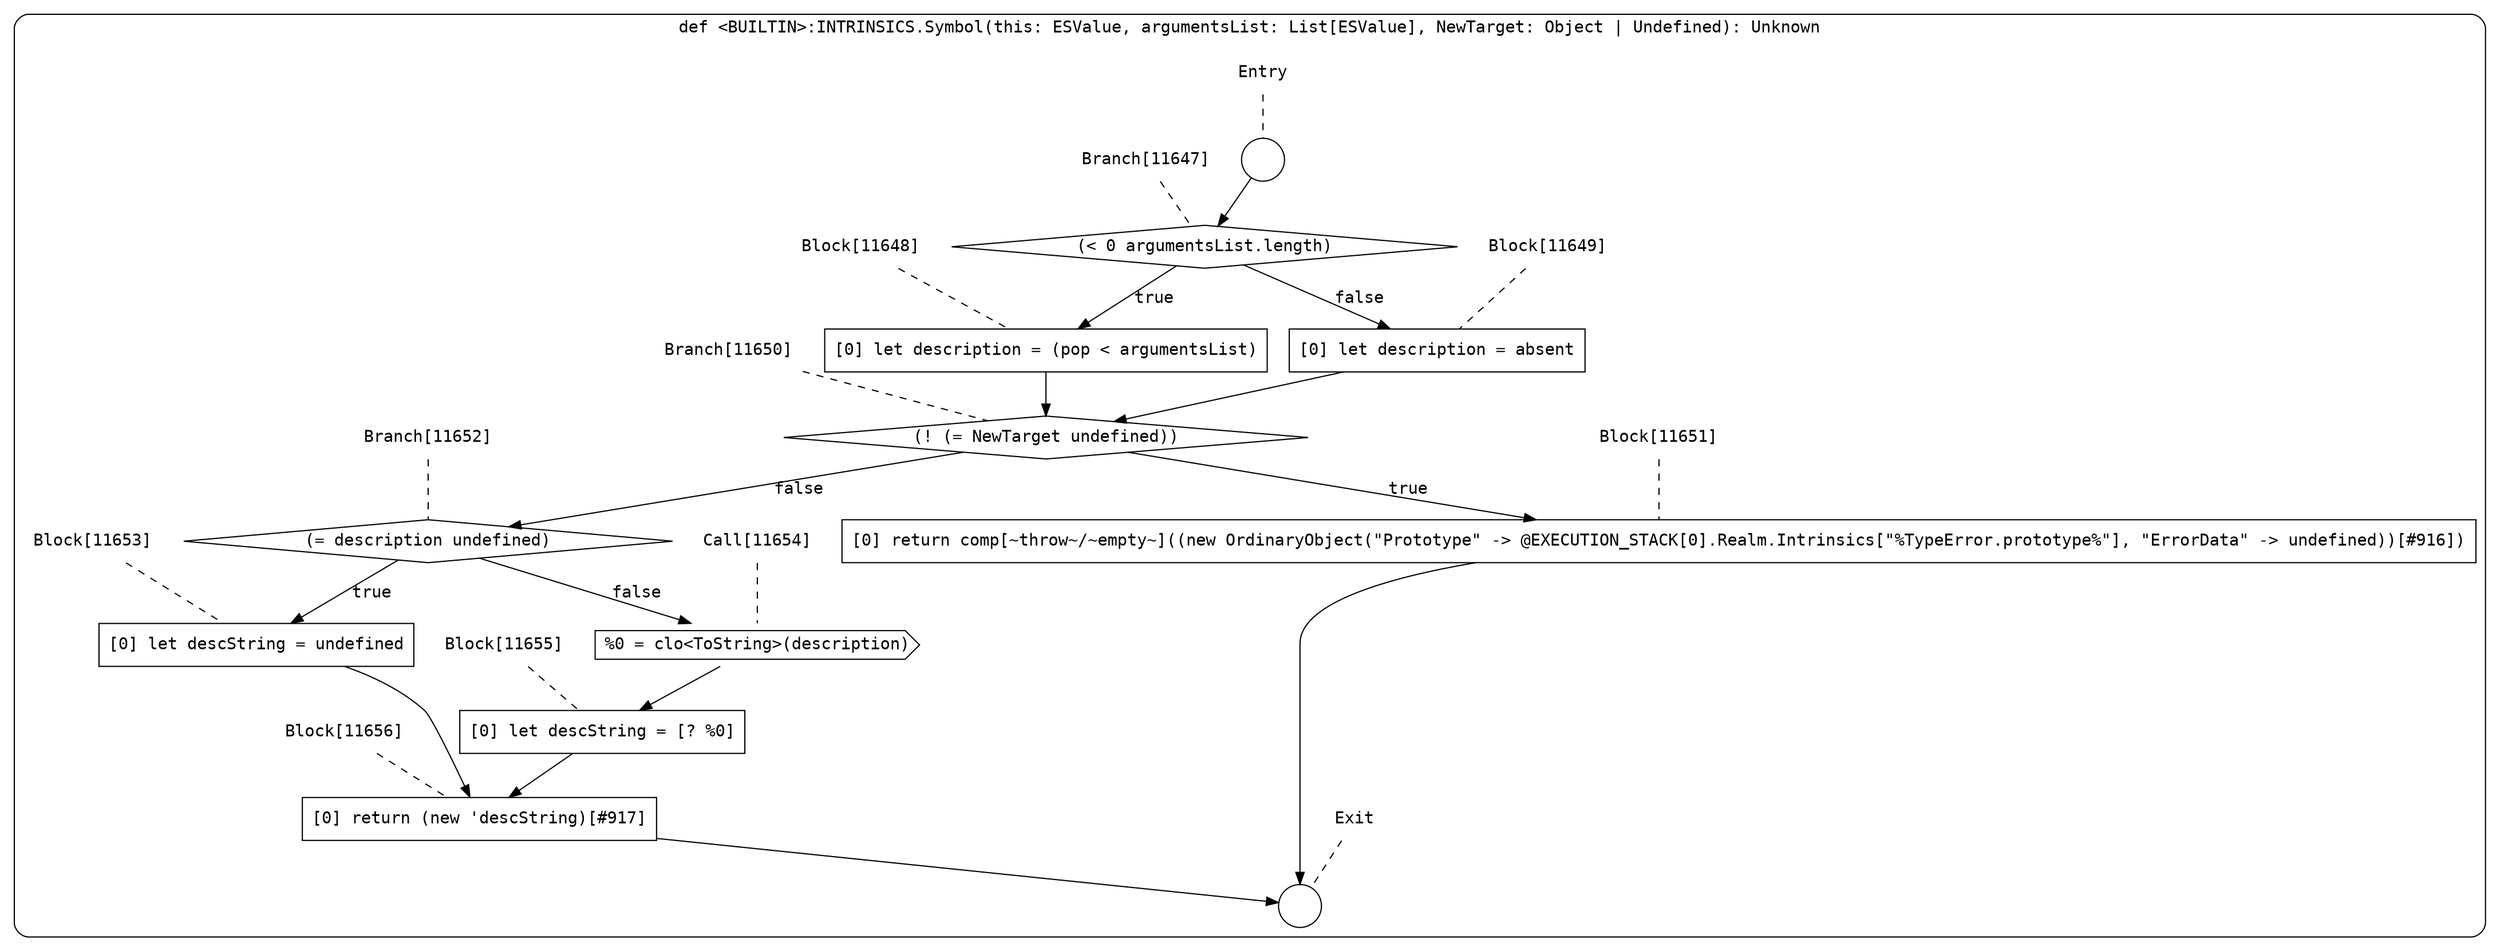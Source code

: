 digraph {
  graph [fontname = "Consolas"]
  node [fontname = "Consolas"]
  edge [fontname = "Consolas"]
  subgraph cluster2044 {
    label = "def <BUILTIN>:INTRINSICS.Symbol(this: ESValue, argumentsList: List[ESValue], NewTarget: Object | Undefined): Unknown"
    style = rounded
    cluster2044_entry_name [shape=none, label=<<font color="black">Entry</font>>]
    cluster2044_entry_name -> cluster2044_entry [arrowhead=none, color="black", style=dashed]
    cluster2044_entry [shape=circle label=" " color="black" fillcolor="white" style=filled]
    cluster2044_entry -> node11647 [color="black"]
    cluster2044_exit_name [shape=none, label=<<font color="black">Exit</font>>]
    cluster2044_exit_name -> cluster2044_exit [arrowhead=none, color="black", style=dashed]
    cluster2044_exit [shape=circle label=" " color="black" fillcolor="white" style=filled]
    node11647_name [shape=none, label=<<font color="black">Branch[11647]</font>>]
    node11647_name -> node11647 [arrowhead=none, color="black", style=dashed]
    node11647 [shape=diamond, label=<<font color="black">(&lt; 0 argumentsList.length)</font>> color="black" fillcolor="white", style=filled]
    node11647 -> node11648 [label=<<font color="black">true</font>> color="black"]
    node11647 -> node11649 [label=<<font color="black">false</font>> color="black"]
    node11648_name [shape=none, label=<<font color="black">Block[11648]</font>>]
    node11648_name -> node11648 [arrowhead=none, color="black", style=dashed]
    node11648 [shape=box, label=<<font color="black">[0] let description = (pop &lt; argumentsList)<BR ALIGN="LEFT"/></font>> color="black" fillcolor="white", style=filled]
    node11648 -> node11650 [color="black"]
    node11649_name [shape=none, label=<<font color="black">Block[11649]</font>>]
    node11649_name -> node11649 [arrowhead=none, color="black", style=dashed]
    node11649 [shape=box, label=<<font color="black">[0] let description = absent<BR ALIGN="LEFT"/></font>> color="black" fillcolor="white", style=filled]
    node11649 -> node11650 [color="black"]
    node11650_name [shape=none, label=<<font color="black">Branch[11650]</font>>]
    node11650_name -> node11650 [arrowhead=none, color="black", style=dashed]
    node11650 [shape=diamond, label=<<font color="black">(! (= NewTarget undefined))</font>> color="black" fillcolor="white", style=filled]
    node11650 -> node11651 [label=<<font color="black">true</font>> color="black"]
    node11650 -> node11652 [label=<<font color="black">false</font>> color="black"]
    node11651_name [shape=none, label=<<font color="black">Block[11651]</font>>]
    node11651_name -> node11651 [arrowhead=none, color="black", style=dashed]
    node11651 [shape=box, label=<<font color="black">[0] return comp[~throw~/~empty~]((new OrdinaryObject(&quot;Prototype&quot; -&gt; @EXECUTION_STACK[0].Realm.Intrinsics[&quot;%TypeError.prototype%&quot;], &quot;ErrorData&quot; -&gt; undefined))[#916])<BR ALIGN="LEFT"/></font>> color="black" fillcolor="white", style=filled]
    node11651 -> cluster2044_exit [color="black"]
    node11652_name [shape=none, label=<<font color="black">Branch[11652]</font>>]
    node11652_name -> node11652 [arrowhead=none, color="black", style=dashed]
    node11652 [shape=diamond, label=<<font color="black">(= description undefined)</font>> color="black" fillcolor="white", style=filled]
    node11652 -> node11653 [label=<<font color="black">true</font>> color="black"]
    node11652 -> node11654 [label=<<font color="black">false</font>> color="black"]
    node11653_name [shape=none, label=<<font color="black">Block[11653]</font>>]
    node11653_name -> node11653 [arrowhead=none, color="black", style=dashed]
    node11653 [shape=box, label=<<font color="black">[0] let descString = undefined<BR ALIGN="LEFT"/></font>> color="black" fillcolor="white", style=filled]
    node11653 -> node11656 [color="black"]
    node11654_name [shape=none, label=<<font color="black">Call[11654]</font>>]
    node11654_name -> node11654 [arrowhead=none, color="black", style=dashed]
    node11654 [shape=cds, label=<<font color="black">%0 = clo&lt;ToString&gt;(description)</font>> color="black" fillcolor="white", style=filled]
    node11654 -> node11655 [color="black"]
    node11656_name [shape=none, label=<<font color="black">Block[11656]</font>>]
    node11656_name -> node11656 [arrowhead=none, color="black", style=dashed]
    node11656 [shape=box, label=<<font color="black">[0] return (new 'descString)[#917]<BR ALIGN="LEFT"/></font>> color="black" fillcolor="white", style=filled]
    node11656 -> cluster2044_exit [color="black"]
    node11655_name [shape=none, label=<<font color="black">Block[11655]</font>>]
    node11655_name -> node11655 [arrowhead=none, color="black", style=dashed]
    node11655 [shape=box, label=<<font color="black">[0] let descString = [? %0]<BR ALIGN="LEFT"/></font>> color="black" fillcolor="white", style=filled]
    node11655 -> node11656 [color="black"]
  }
}